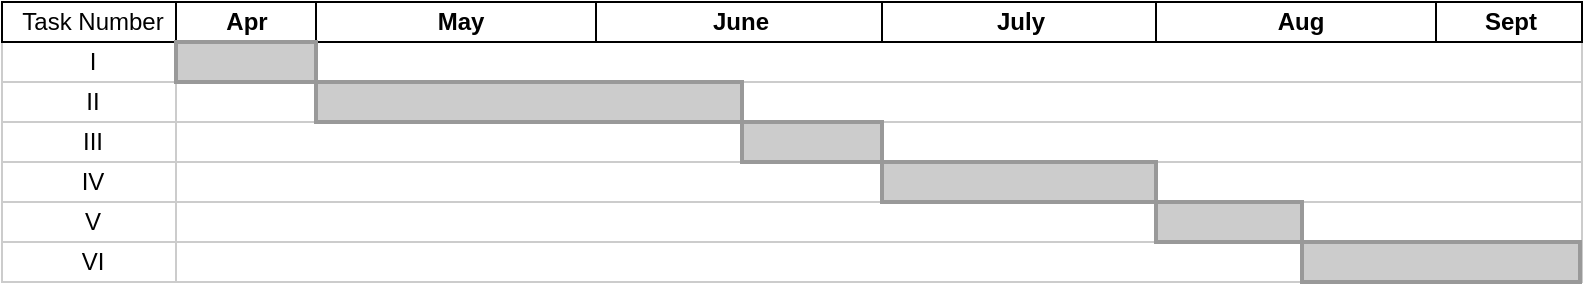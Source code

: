 <mxfile version="20.6.2" type="device"><diagram name="Page-1" id="fc2ac565-0d4e-3f0d-88b0-a54af1634ed7"><mxGraphModel dx="363" dy="318" grid="1" gridSize="10" guides="1" tooltips="1" connect="0" arrows="1" fold="1" page="1" pageScale="1.5" pageWidth="1169" pageHeight="827" background="none" math="0" shadow="0"><root><mxCell id="0" style=";html=1;"/><mxCell id="1" style=";html=1;" parent="0"/><mxCell id="75" value="I" style="align=center;strokeColor=#CCCCCC;html=1;" parent="1" vertex="1"><mxGeometry x="530" y="150.0" width="90" height="20.0" as="geometry"/></mxCell><mxCell id="80" value="II" style="align=center;strokeColor=#CCCCCC;html=1;" parent="1" vertex="1"><mxGeometry x="530" y="170.0" width="90" height="20" as="geometry"/></mxCell><mxCell id="85" value="III" style="align=center;strokeColor=#CCCCCC;html=1;" parent="1" vertex="1"><mxGeometry x="530" y="190.0" width="90" height="20" as="geometry"/></mxCell><mxCell id="90" value="IV" style="align=center;strokeColor=#CCCCCC;html=1;" parent="1" vertex="1"><mxGeometry x="530" y="210.0" width="90" height="20" as="geometry"/></mxCell><mxCell id="95" value="V" style="align=center;strokeColor=#CCCCCC;html=1;" parent="1" vertex="1"><mxGeometry x="530" y="230.0" width="90" height="20" as="geometry"/></mxCell><mxCell id="100" value="VI" style="align=center;strokeColor=#CCCCCC;html=1;" parent="1" vertex="1"><mxGeometry x="530" y="250.0" width="90" height="20" as="geometry"/></mxCell><mxCell id="2" value="Task Number" style="strokeWidth=1;fontStyle=0;html=1;" parent="1" vertex="1"><mxGeometry x="530" y="130" width="90" height="20" as="geometry"/></mxCell><mxCell id="67c90442a009f359-291" value="" style="align=left;strokeColor=#CCCCCC;html=1;" parent="1" vertex="1"><mxGeometry x="617" y="150" width="703" height="20" as="geometry"/></mxCell><mxCell id="4" value="Apr" style="strokeWidth=1;fontStyle=1;html=1;" parent="1" vertex="1"><mxGeometry x="617" y="130" width="70" height="20" as="geometry"/></mxCell><mxCell id="67c90442a009f359-278" value="May" style="strokeWidth=1;fontStyle=1;html=1;" parent="1" vertex="1"><mxGeometry x="687" y="130" width="143" height="20" as="geometry"/></mxCell><mxCell id="67c90442a009f359-280" value="June" style="strokeWidth=1;fontStyle=1;html=1;" parent="1" vertex="1"><mxGeometry x="827" y="130" width="143" height="20" as="geometry"/></mxCell><mxCell id="67c90442a009f359-283" value="July" style="strokeWidth=1;fontStyle=1;html=1;" parent="1" vertex="1"><mxGeometry x="970" y="130" width="137" height="20" as="geometry"/></mxCell><mxCell id="67c90442a009f359-284" value="Aug" style="strokeWidth=1;fontStyle=1;html=1;" parent="1" vertex="1"><mxGeometry x="1107" y="130" width="143" height="20" as="geometry"/></mxCell><mxCell id="67c90442a009f359-286" value="Sept" style="strokeWidth=1;fontStyle=1;html=1;" parent="1" vertex="1"><mxGeometry x="1247" y="130" width="73" height="20" as="geometry"/></mxCell><mxCell id="67c90442a009f359-292" value="" style="align=left;strokeColor=#CCCCCC;html=1;" parent="1" vertex="1"><mxGeometry x="617" y="170" width="703" height="20" as="geometry"/></mxCell><mxCell id="67c90442a009f359-293" value="" style="align=left;strokeColor=#CCCCCC;html=1;" parent="1" vertex="1"><mxGeometry x="617" y="190" width="703" height="20" as="geometry"/></mxCell><mxCell id="67c90442a009f359-294" value="" style="align=left;strokeColor=#CCCCCC;html=1;" parent="1" vertex="1"><mxGeometry x="617" y="210" width="703" height="20" as="geometry"/></mxCell><mxCell id="67c90442a009f359-295" value="" style="align=left;strokeColor=#CCCCCC;html=1;" parent="1" vertex="1"><mxGeometry x="617" y="230" width="703" height="20" as="geometry"/></mxCell><mxCell id="67c90442a009f359-296" value="" style="align=left;strokeColor=#CCCCCC;html=1;" parent="1" vertex="1"><mxGeometry x="617" y="250" width="703" height="20" as="geometry"/></mxCell><mxCell id="67c90442a009f359-299" value="" style="whiteSpace=wrap;html=1;strokeWidth=2;fillColor=#CCCCCC;gradientColor=none;fontSize=14;align=center;strokeColor=#999999;" parent="1" vertex="1"><mxGeometry x="617" y="150" width="70" height="20" as="geometry"/></mxCell><mxCell id="67c90442a009f359-300" value="" style="whiteSpace=wrap;html=1;strokeWidth=2;fillColor=#CCCCCC;gradientColor=none;fontSize=14;align=center;strokeColor=#999999;" parent="1" vertex="1"><mxGeometry x="687" y="170" width="213" height="20" as="geometry"/></mxCell><mxCell id="67c90442a009f359-301" value="" style="whiteSpace=wrap;html=1;strokeWidth=2;fillColor=#CCCCCC;gradientColor=none;fontSize=14;align=center;strokeColor=#999999;" parent="1" vertex="1"><mxGeometry x="900" y="190" width="70" height="20" as="geometry"/></mxCell><mxCell id="67c90442a009f359-302" value="" style="whiteSpace=wrap;html=1;strokeWidth=2;fillColor=#CCCCCC;gradientColor=none;fontSize=14;align=center;strokeColor=#999999;" parent="1" vertex="1"><mxGeometry x="970" y="210" width="137" height="20" as="geometry"/></mxCell><mxCell id="67c90442a009f359-303" value="" style="whiteSpace=wrap;html=1;strokeWidth=2;fillColor=#CCCCCC;gradientColor=none;fontSize=14;align=center;strokeColor=#999999;" parent="1" vertex="1"><mxGeometry x="1107" y="230" width="73" height="20" as="geometry"/></mxCell><mxCell id="67c90442a009f359-304" value="" style="whiteSpace=wrap;html=1;strokeWidth=2;fillColor=#CCCCCC;gradientColor=none;fontSize=14;align=center;strokeColor=#999999;" parent="1" vertex="1"><mxGeometry x="1180" y="250" width="139" height="20" as="geometry"/></mxCell></root></mxGraphModel></diagram></mxfile>